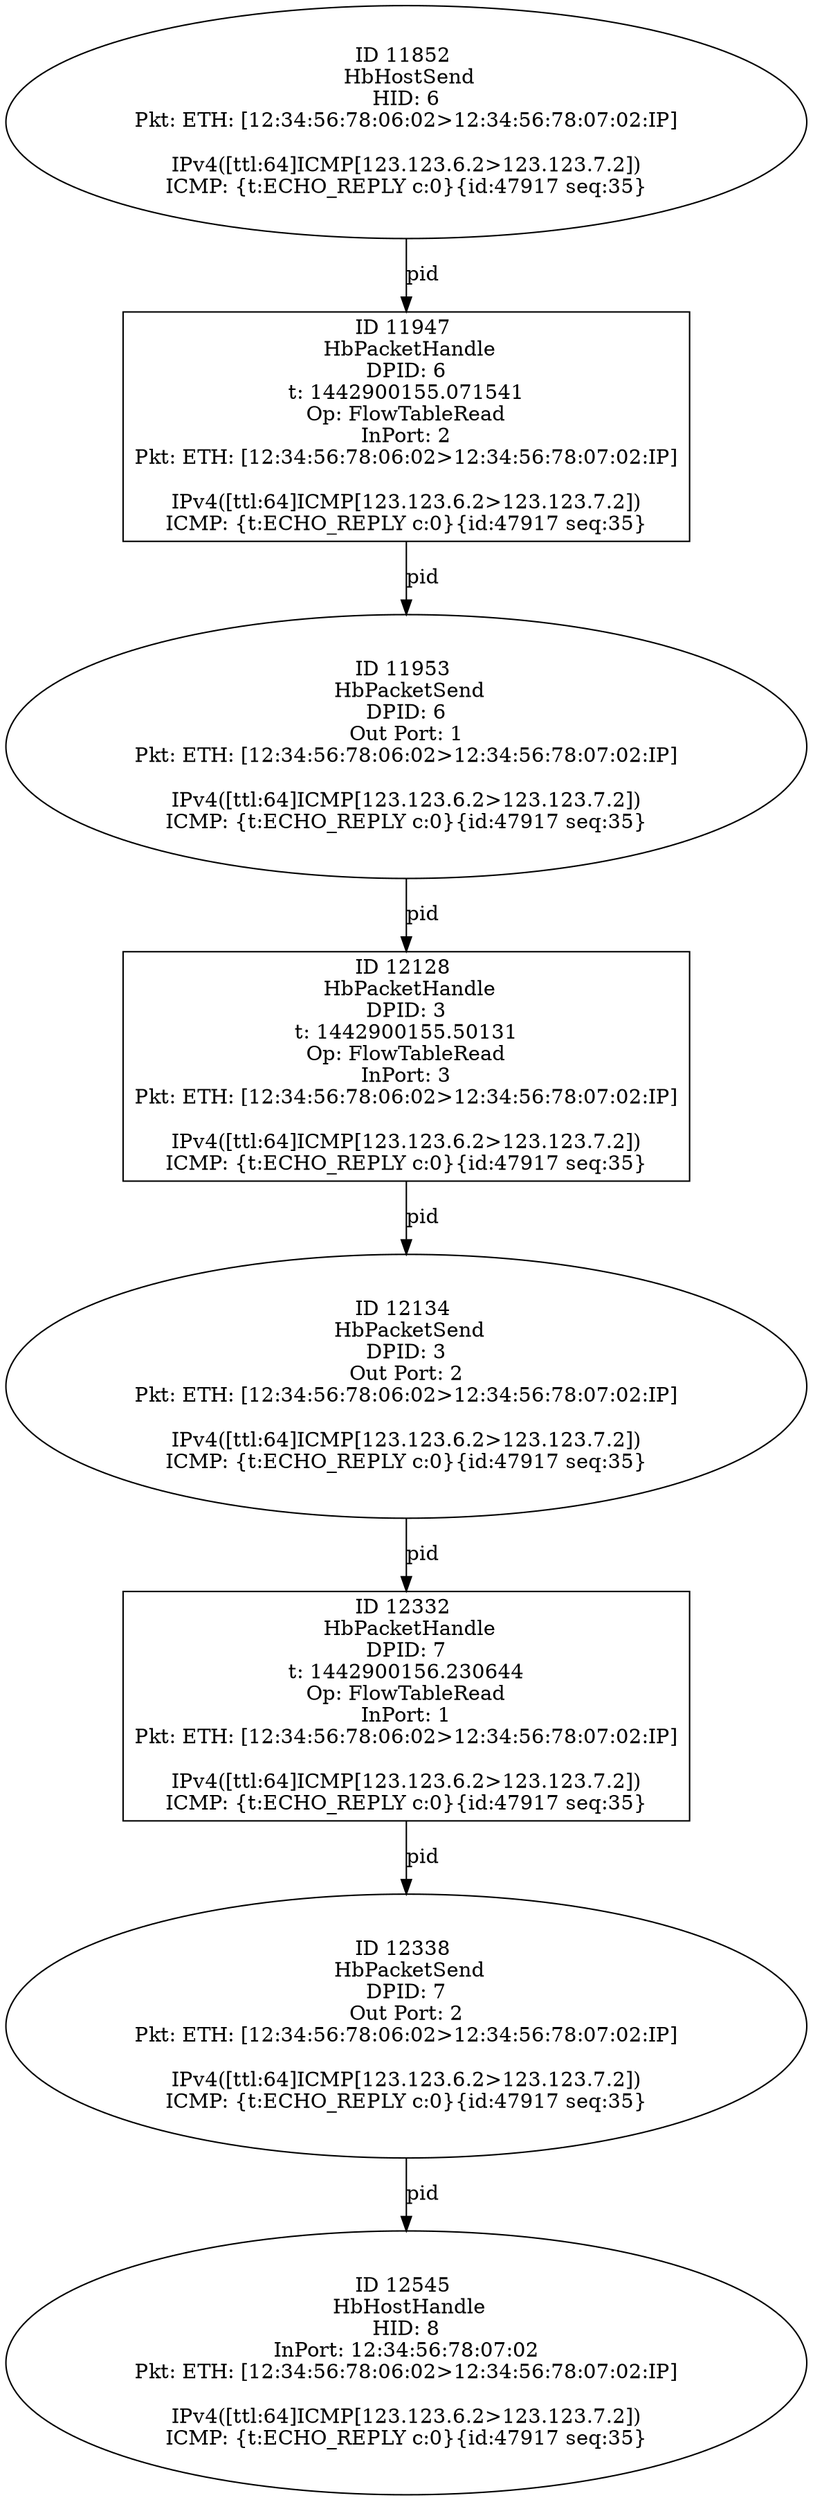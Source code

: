 strict digraph G {
12128 [shape=box, event=<hb_events.HbPacketHandle object at 0x10a783390>, label="ID 12128 
 HbPacketHandle
DPID: 3
t: 1442900155.50131
Op: FlowTableRead
InPort: 3
Pkt: ETH: [12:34:56:78:06:02>12:34:56:78:07:02:IP]

IPv4([ttl:64]ICMP[123.123.6.2>123.123.7.2])
ICMP: {t:ECHO_REPLY c:0}{id:47917 seq:35}"];
12545 [shape=oval, event=<hb_events.HbHostHandle object at 0x10a9deb10>, label="ID 12545 
 HbHostHandle
HID: 8
InPort: 12:34:56:78:07:02
Pkt: ETH: [12:34:56:78:06:02>12:34:56:78:07:02:IP]

IPv4([ttl:64]ICMP[123.123.6.2>123.123.7.2])
ICMP: {t:ECHO_REPLY c:0}{id:47917 seq:35}"];
12134 [shape=oval, event=<hb_events.HbPacketSend object at 0x10a783690>, label="ID 12134 
 HbPacketSend
DPID: 3
Out Port: 2
Pkt: ETH: [12:34:56:78:06:02>12:34:56:78:07:02:IP]

IPv4([ttl:64]ICMP[123.123.6.2>123.123.7.2])
ICMP: {t:ECHO_REPLY c:0}{id:47917 seq:35}"];
11852 [shape=oval, event=<hb_events.HbHostSend object at 0x10a614ad0>, label="ID 11852 
 HbHostSend
HID: 6
Pkt: ETH: [12:34:56:78:06:02>12:34:56:78:07:02:IP]

IPv4([ttl:64]ICMP[123.123.6.2>123.123.7.2])
ICMP: {t:ECHO_REPLY c:0}{id:47917 seq:35}"];
11947 [shape=box, event=<hb_events.HbPacketHandle object at 0x10a6a4090>, label="ID 11947 
 HbPacketHandle
DPID: 6
t: 1442900155.071541
Op: FlowTableRead
InPort: 2
Pkt: ETH: [12:34:56:78:06:02>12:34:56:78:07:02:IP]

IPv4([ttl:64]ICMP[123.123.6.2>123.123.7.2])
ICMP: {t:ECHO_REPLY c:0}{id:47917 seq:35}"];
12332 [shape=box, event=<hb_events.HbPacketHandle object at 0x10a8d0c10>, label="ID 12332 
 HbPacketHandle
DPID: 7
t: 1442900156.230644
Op: FlowTableRead
InPort: 1
Pkt: ETH: [12:34:56:78:06:02>12:34:56:78:07:02:IP]

IPv4([ttl:64]ICMP[123.123.6.2>123.123.7.2])
ICMP: {t:ECHO_REPLY c:0}{id:47917 seq:35}"];
11953 [shape=oval, event=<hb_events.HbPacketSend object at 0x10a6ab290>, label="ID 11953 
 HbPacketSend
DPID: 6
Out Port: 1
Pkt: ETH: [12:34:56:78:06:02>12:34:56:78:07:02:IP]

IPv4([ttl:64]ICMP[123.123.6.2>123.123.7.2])
ICMP: {t:ECHO_REPLY c:0}{id:47917 seq:35}"];
12338 [shape=oval, event=<hb_events.HbPacketSend object at 0x10a8d0f50>, label="ID 12338 
 HbPacketSend
DPID: 7
Out Port: 2
Pkt: ETH: [12:34:56:78:06:02>12:34:56:78:07:02:IP]

IPv4([ttl:64]ICMP[123.123.6.2>123.123.7.2])
ICMP: {t:ECHO_REPLY c:0}{id:47917 seq:35}"];
12128 -> 12134  [rel=pid, label=pid];
12134 -> 12332  [rel=pid, label=pid];
12332 -> 12338  [rel=pid, label=pid];
11947 -> 11953  [rel=pid, label=pid];
11852 -> 11947  [rel=pid, label=pid];
11953 -> 12128  [rel=pid, label=pid];
12338 -> 12545  [rel=pid, label=pid];
}
